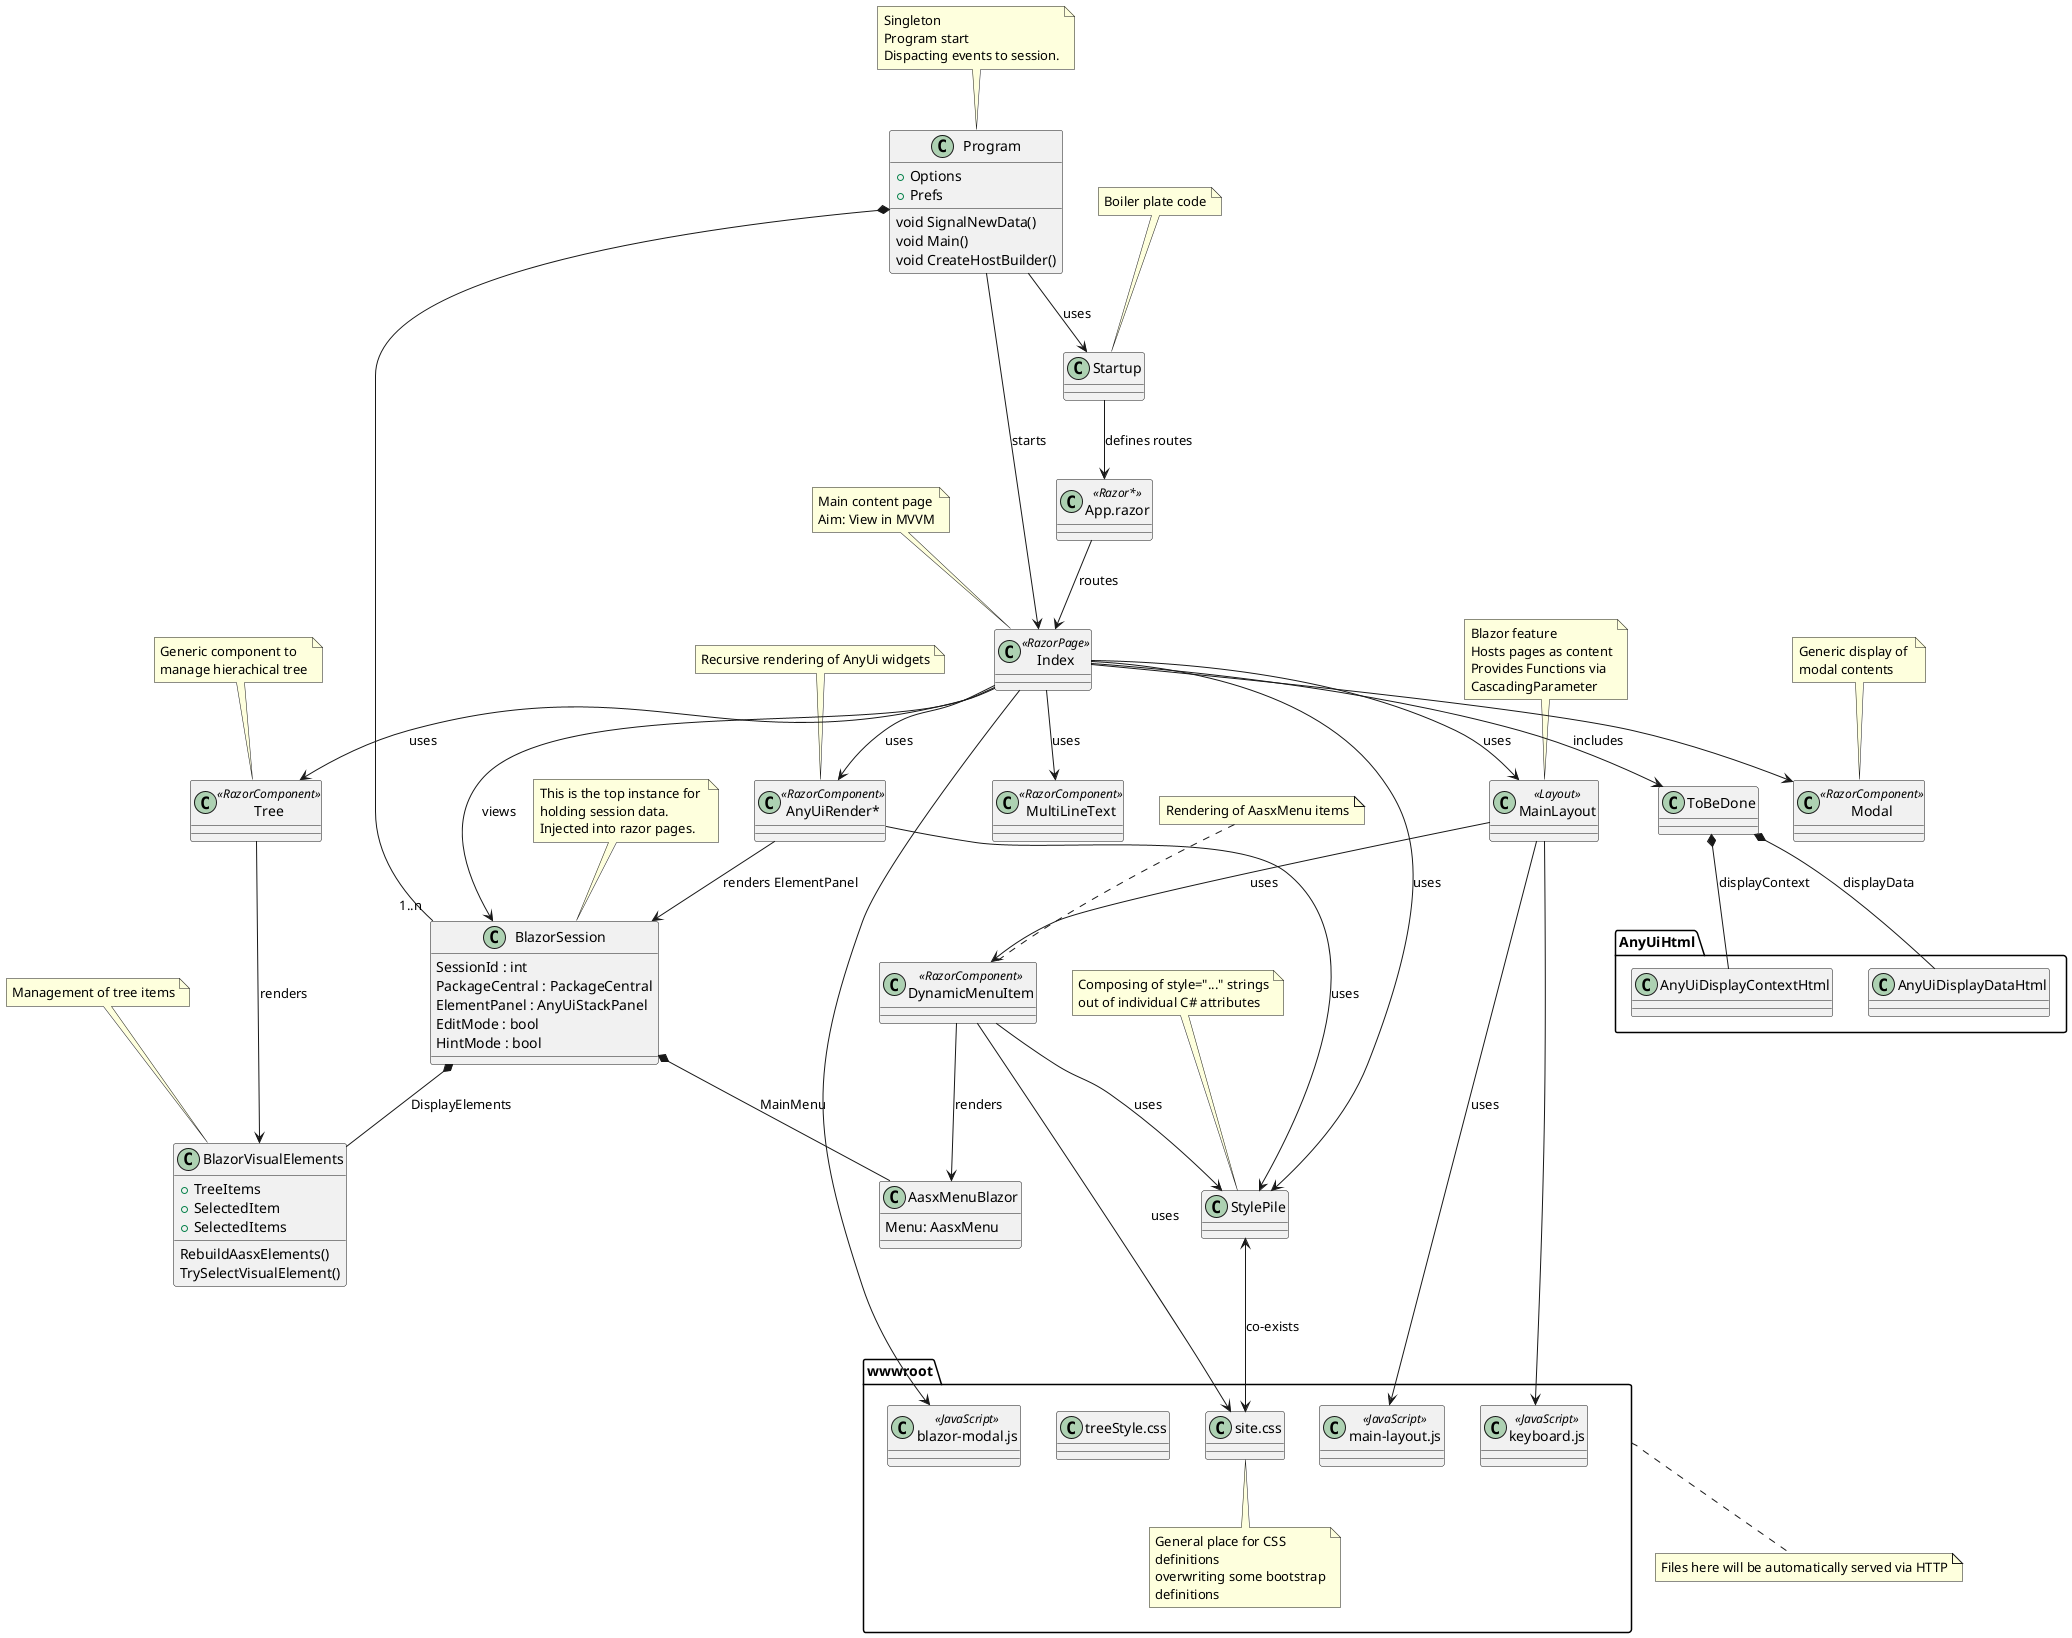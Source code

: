 ﻿@startuml

class Program
{
  + Options
  + Prefs
  void SignalNewData()
  void Main()
  void CreateHostBuilder()
}
note top
  Singleton
  Program start
  Dispacting events to session.
end note

class Startup
note top
  Boiler plate code
end note

class "App.razor" as AppRazor <<Razor*>>

class BlazorSession
{
  SessionId : int
  PackageCentral : PackageCentral
  ElementPanel : AnyUiStackPanel
  EditMode : bool
  HintMode : bool
}
note top
  This is the top instance for 
  holding session data.
  Injected into razor pages.
end note

class BlazorVisualElements
{
  + TreeItems
  + SelectedItem
  + SelectedItems
  RebuildAasxElements()
  TrySelectVisualElement()
}
note top
  Management of tree items
end note

class Index <<RazorPage>>
note top
  Main content page
  Aim: View in MVVM
end note

package AnyUiHtml
{
  class AnyUiDisplayDataHtml
  class AnyUiDisplayContextHtml
}

class MainLayout <<Layout>>
note top
  Blazor feature
  Hosts pages as content
  Provides Functions via 
  CascadingParameter
end note

class Tree <<RazorComponent>>
note top
  Generic component to 
  manage hierachical tree
end note

class MultiLineText <<RazorComponent>>

class Modal <<RazorComponent>>
note top
  Generic display of 
  modal contents
end note

class DynamicMenuItem <<RazorComponent>>
note top
  Rendering of AasxMenu items
end note

class "AnyUiRender*" as AnyUiRenderStar <<RazorComponent>>
note top
  Recursive rendering of AnyUi widgets
end note

class StylePile
note top
  Composing of style="..." strings
  out of individual C# attributes
end note

class AasxMenuBlazor
{
  Menu: AasxMenu
}

Package wwwroot
{
  class "main-layout.js" as MainLayoutJs <<JavaScript>>
  
  class "blazor-modal.js" as BlazorModalJs <<JavaScript>>
  
  class "keyboard.js" as KeyboardJs <<JavaScript>>

  class "treeStyle.css" as TreeStyleCss

  class "site.css" as SiteCss
  note bottom
    General place for CSS 
    definitions
    overwriting some bootstrap
    definitions  
  end note

}
note bottom of wwwroot
  Files here will be automatically served via HTTP
end note

Program *-- "1..n" BlazorSession

BlazorSession *-- BlazorVisualElements : DisplayElements
BlazorSession *-- AasxMenuBlazor : MainMenu

Program --> Index : starts

Program --> Startup : uses
Startup --> AppRazor : defines routes

AppRazor --> Index : routes

Index --> BlazorSession : views
Index --> MainLayout : uses
Index --> Tree : uses
Index --> MultiLineText : uses
Index --> AnyUiRenderStar : uses

AnyUiRenderStar --> BlazorSession : renders ElementPanel


Tree --> BlazorVisualElements : renders

class ToBeDone
ToBeDone *-- AnyUiDisplayContextHtml : displayContext
ToBeDone *-- AnyUiDisplayDataHtml: displayData

Index --> ToBeDone : includes

AnyUiRenderStar --> StylePile : uses
Index --> StylePile : uses
DynamicMenuItem--> StylePile : uses
DynamicMenuItem--> SiteCss : uses
DynamicMenuItem --> AasxMenuBlazor : renders

MainLayout --> MainLayoutJs : uses
MainLayout --> DynamicMenuItem : uses

Index --> Modal
Index --> BlazorModalJs

MainLayout --> KeyboardJs

StylePile <--> SiteCss : co-exists

@enduml